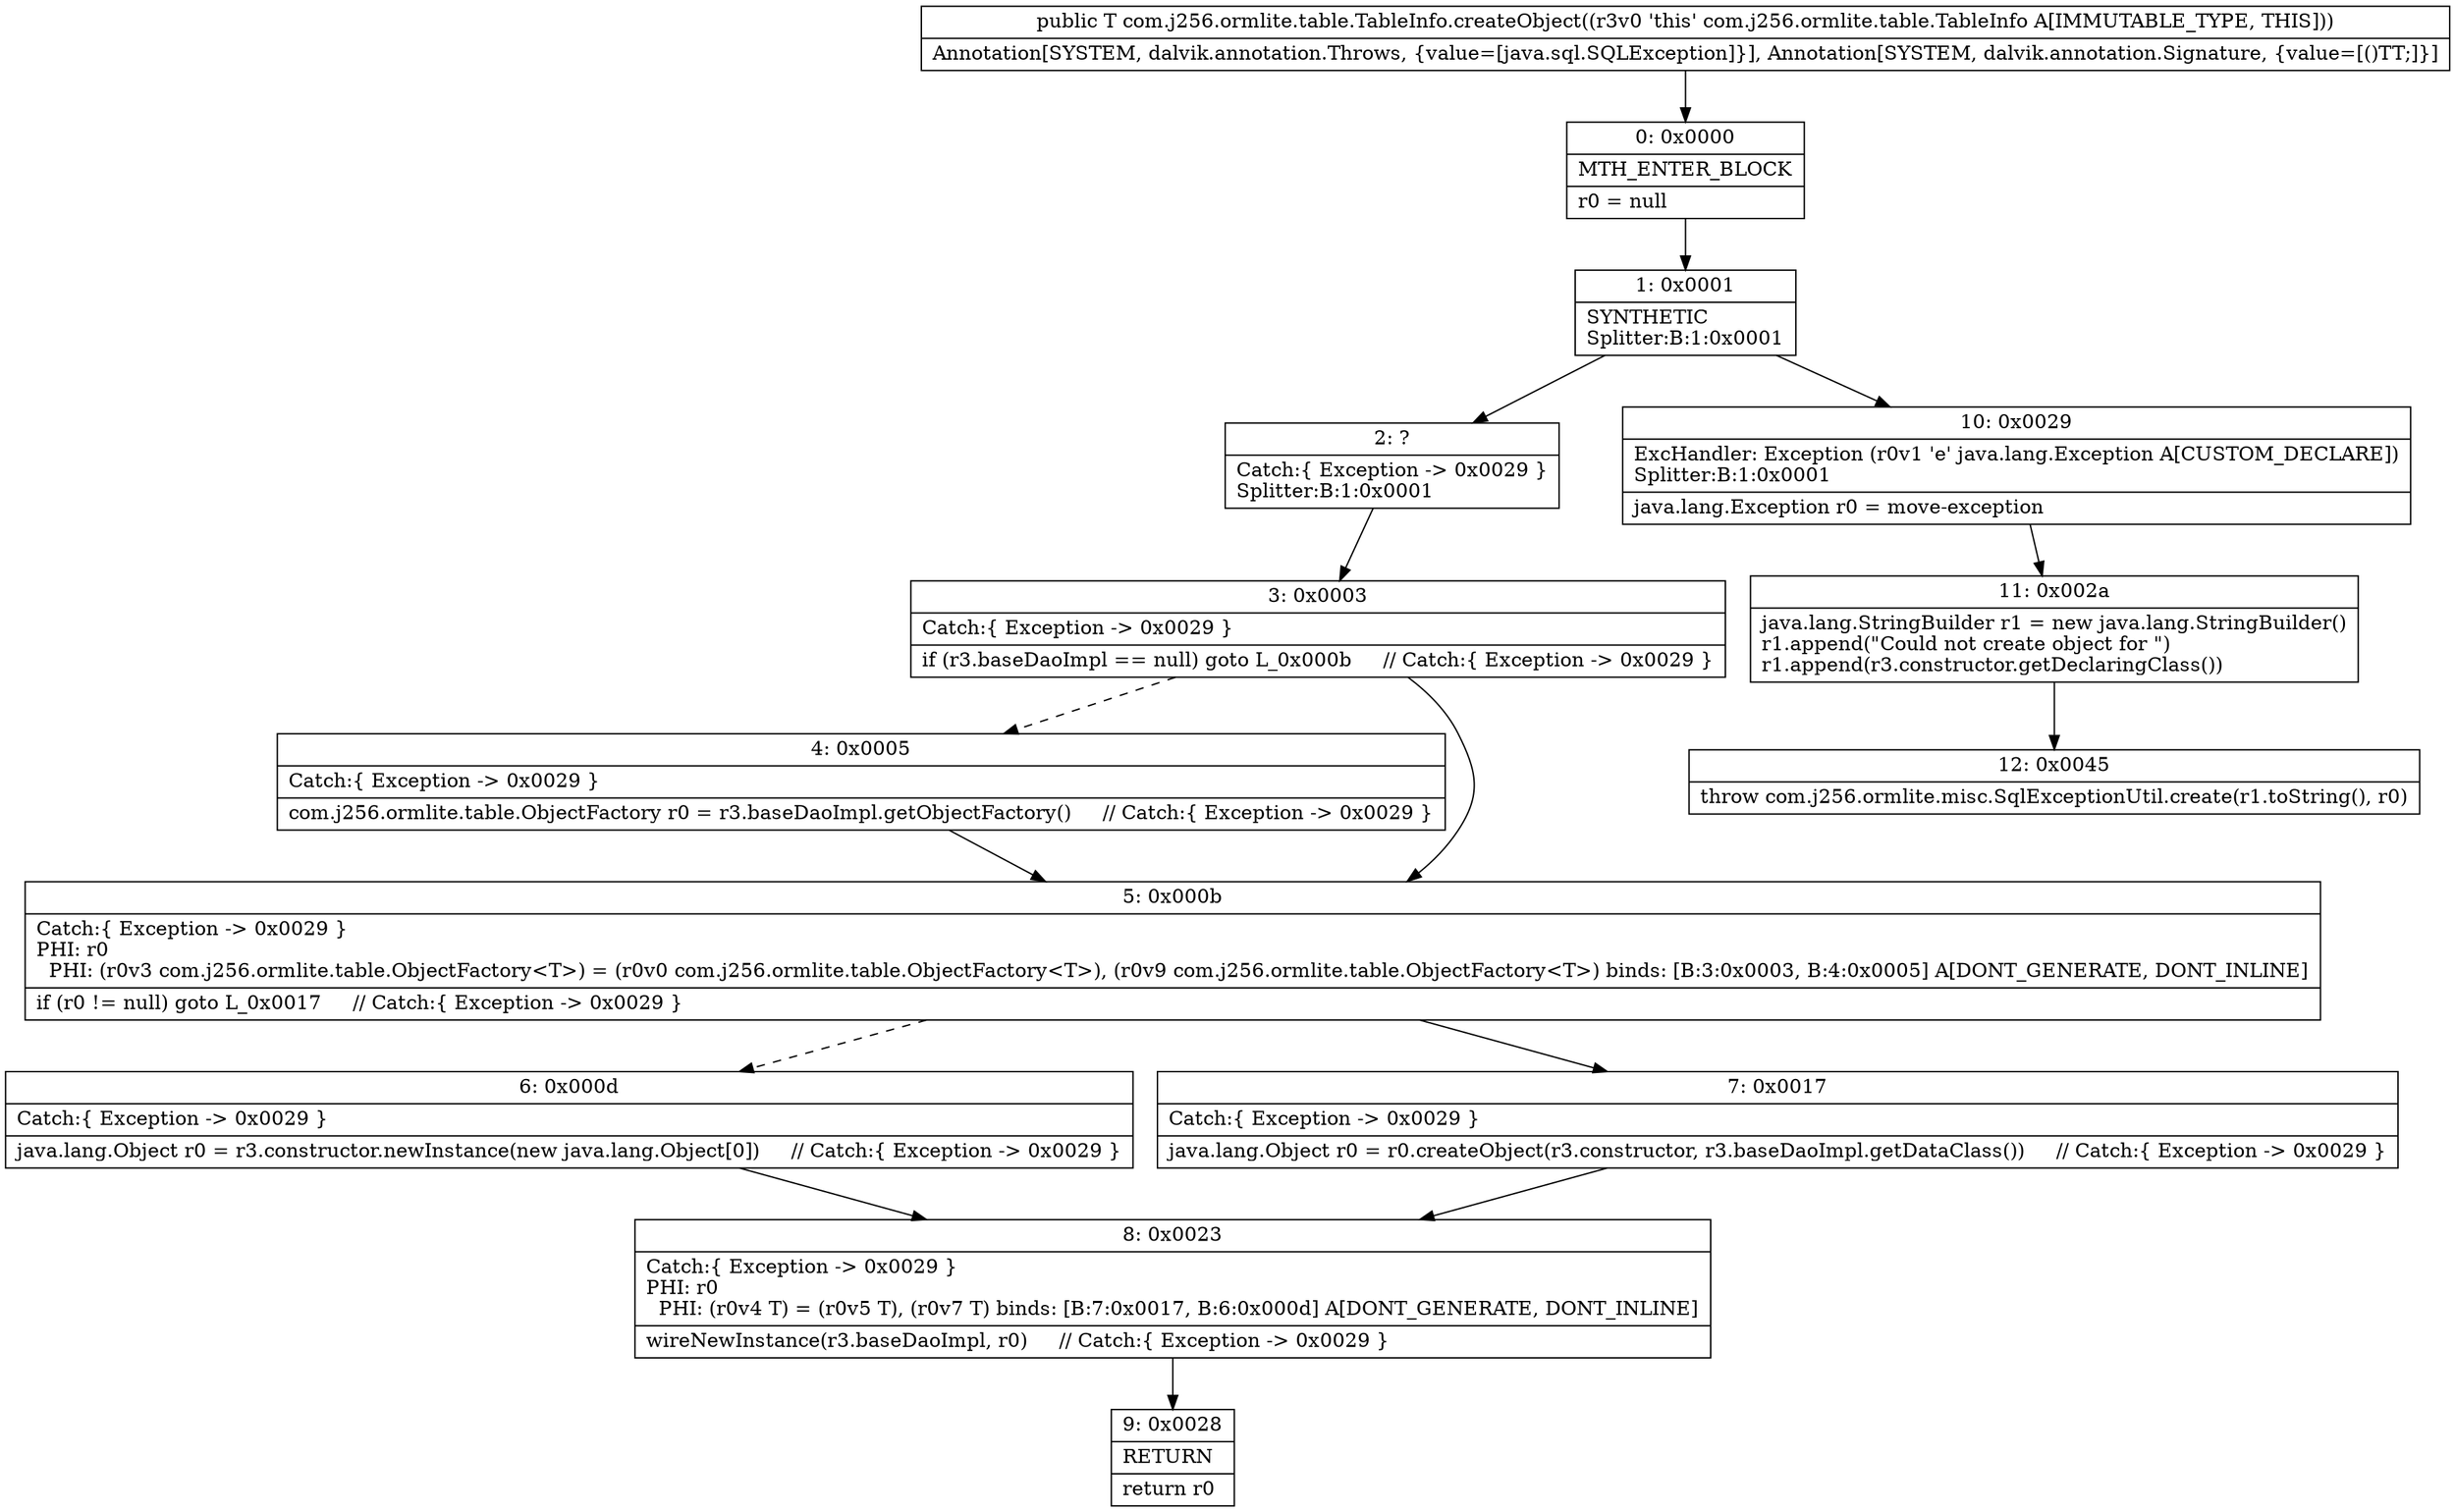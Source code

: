 digraph "CFG forcom.j256.ormlite.table.TableInfo.createObject()Ljava\/lang\/Object;" {
Node_0 [shape=record,label="{0\:\ 0x0000|MTH_ENTER_BLOCK\l|r0 = null\l}"];
Node_1 [shape=record,label="{1\:\ 0x0001|SYNTHETIC\lSplitter:B:1:0x0001\l}"];
Node_2 [shape=record,label="{2\:\ ?|Catch:\{ Exception \-\> 0x0029 \}\lSplitter:B:1:0x0001\l}"];
Node_3 [shape=record,label="{3\:\ 0x0003|Catch:\{ Exception \-\> 0x0029 \}\l|if (r3.baseDaoImpl == null) goto L_0x000b     \/\/ Catch:\{ Exception \-\> 0x0029 \}\l}"];
Node_4 [shape=record,label="{4\:\ 0x0005|Catch:\{ Exception \-\> 0x0029 \}\l|com.j256.ormlite.table.ObjectFactory r0 = r3.baseDaoImpl.getObjectFactory()     \/\/ Catch:\{ Exception \-\> 0x0029 \}\l}"];
Node_5 [shape=record,label="{5\:\ 0x000b|Catch:\{ Exception \-\> 0x0029 \}\lPHI: r0 \l  PHI: (r0v3 com.j256.ormlite.table.ObjectFactory\<T\>) = (r0v0 com.j256.ormlite.table.ObjectFactory\<T\>), (r0v9 com.j256.ormlite.table.ObjectFactory\<T\>) binds: [B:3:0x0003, B:4:0x0005] A[DONT_GENERATE, DONT_INLINE]\l|if (r0 != null) goto L_0x0017     \/\/ Catch:\{ Exception \-\> 0x0029 \}\l}"];
Node_6 [shape=record,label="{6\:\ 0x000d|Catch:\{ Exception \-\> 0x0029 \}\l|java.lang.Object r0 = r3.constructor.newInstance(new java.lang.Object[0])     \/\/ Catch:\{ Exception \-\> 0x0029 \}\l}"];
Node_7 [shape=record,label="{7\:\ 0x0017|Catch:\{ Exception \-\> 0x0029 \}\l|java.lang.Object r0 = r0.createObject(r3.constructor, r3.baseDaoImpl.getDataClass())     \/\/ Catch:\{ Exception \-\> 0x0029 \}\l}"];
Node_8 [shape=record,label="{8\:\ 0x0023|Catch:\{ Exception \-\> 0x0029 \}\lPHI: r0 \l  PHI: (r0v4 T) = (r0v5 T), (r0v7 T) binds: [B:7:0x0017, B:6:0x000d] A[DONT_GENERATE, DONT_INLINE]\l|wireNewInstance(r3.baseDaoImpl, r0)     \/\/ Catch:\{ Exception \-\> 0x0029 \}\l}"];
Node_9 [shape=record,label="{9\:\ 0x0028|RETURN\l|return r0\l}"];
Node_10 [shape=record,label="{10\:\ 0x0029|ExcHandler: Exception (r0v1 'e' java.lang.Exception A[CUSTOM_DECLARE])\lSplitter:B:1:0x0001\l|java.lang.Exception r0 = move\-exception\l}"];
Node_11 [shape=record,label="{11\:\ 0x002a|java.lang.StringBuilder r1 = new java.lang.StringBuilder()\lr1.append(\"Could not create object for \")\lr1.append(r3.constructor.getDeclaringClass())\l}"];
Node_12 [shape=record,label="{12\:\ 0x0045|throw com.j256.ormlite.misc.SqlExceptionUtil.create(r1.toString(), r0)\l}"];
MethodNode[shape=record,label="{public T com.j256.ormlite.table.TableInfo.createObject((r3v0 'this' com.j256.ormlite.table.TableInfo A[IMMUTABLE_TYPE, THIS]))  | Annotation[SYSTEM, dalvik.annotation.Throws, \{value=[java.sql.SQLException]\}], Annotation[SYSTEM, dalvik.annotation.Signature, \{value=[()TT;]\}]\l}"];
MethodNode -> Node_0;
Node_0 -> Node_1;
Node_1 -> Node_2;
Node_1 -> Node_10;
Node_2 -> Node_3;
Node_3 -> Node_4[style=dashed];
Node_3 -> Node_5;
Node_4 -> Node_5;
Node_5 -> Node_6[style=dashed];
Node_5 -> Node_7;
Node_6 -> Node_8;
Node_7 -> Node_8;
Node_8 -> Node_9;
Node_10 -> Node_11;
Node_11 -> Node_12;
}


